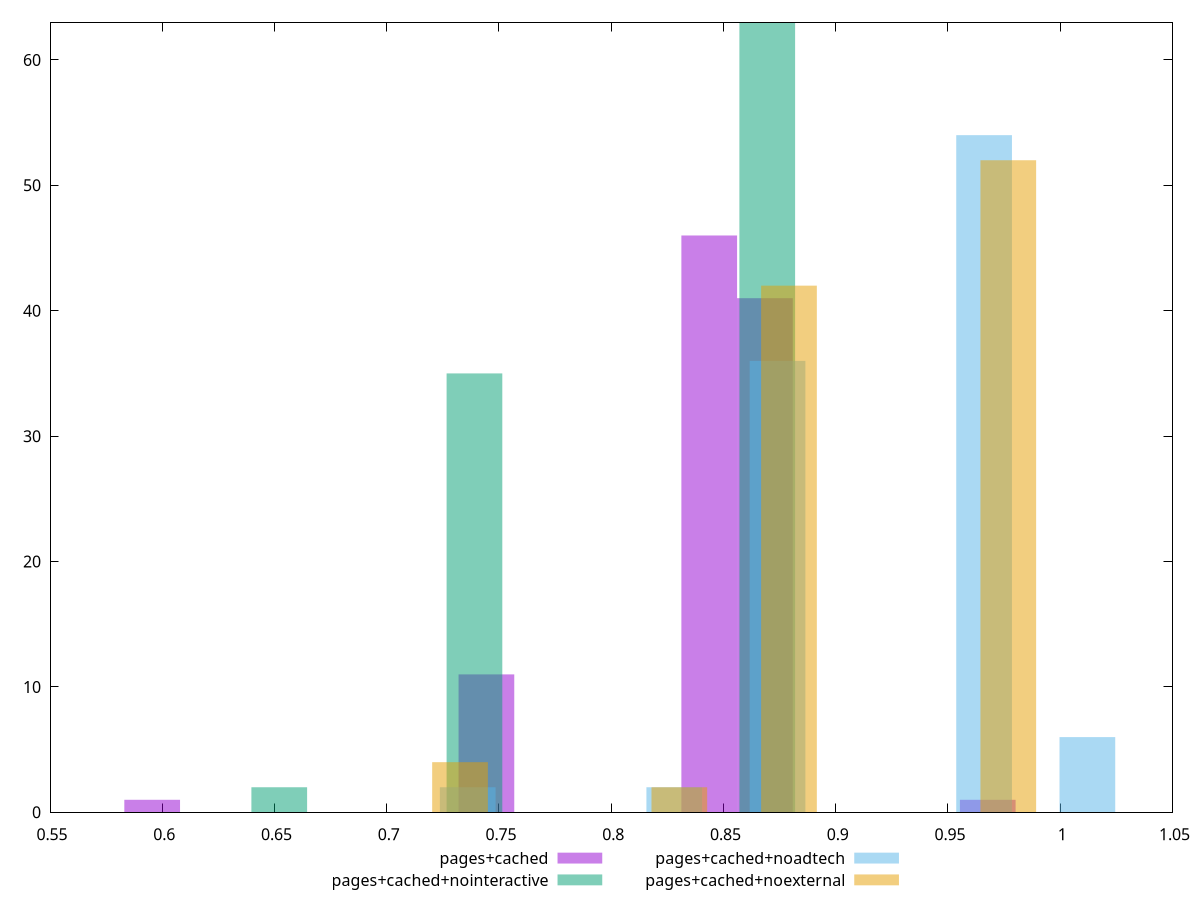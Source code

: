 $_pagesCached <<EOF
0.5955127991525487 1
0.8436431321327774 46
0.9677082986228918 1
0.8684561654308003 41
0.7443909989406859 11
EOF
$_pagesCachedNointeractive <<EOF
0.8694881443250362 63
0.7390649226762808 35
0.6521161082437771 2
EOF
$_pagesCachedNoadtech <<EOF
0.8740712659496772 36
0.9660787676285906 54
1.0120825184680473 6
0.8280675151102205 2
0.7360600134313071 2
EOF
$_pagesCachedNoexternal <<EOF
0.8791686324893329 42
0.9768540360992588 52
0.83032593068437 2
0.732640527074444 4
EOF
set key outside below
set terminal pngcairo
set output "report_00004_2020-11-02T20-21-41.718Z/uses-http2/uses-http2_pages+cached_pages+cached+nointeractive_pages+cached+noadtech_pages+cached+noexternal+hist.png"
set boxwidth 0.024813033298022865
set style fill transparent solid 0.5 noborder
set yrange [0:63]
plot $_pagesCached title "pages+cached" with boxes ,$_pagesCachedNointeractive title "pages+cached+nointeractive" with boxes ,$_pagesCachedNoadtech title "pages+cached+noadtech" with boxes ,$_pagesCachedNoexternal title "pages+cached+noexternal" with boxes ,